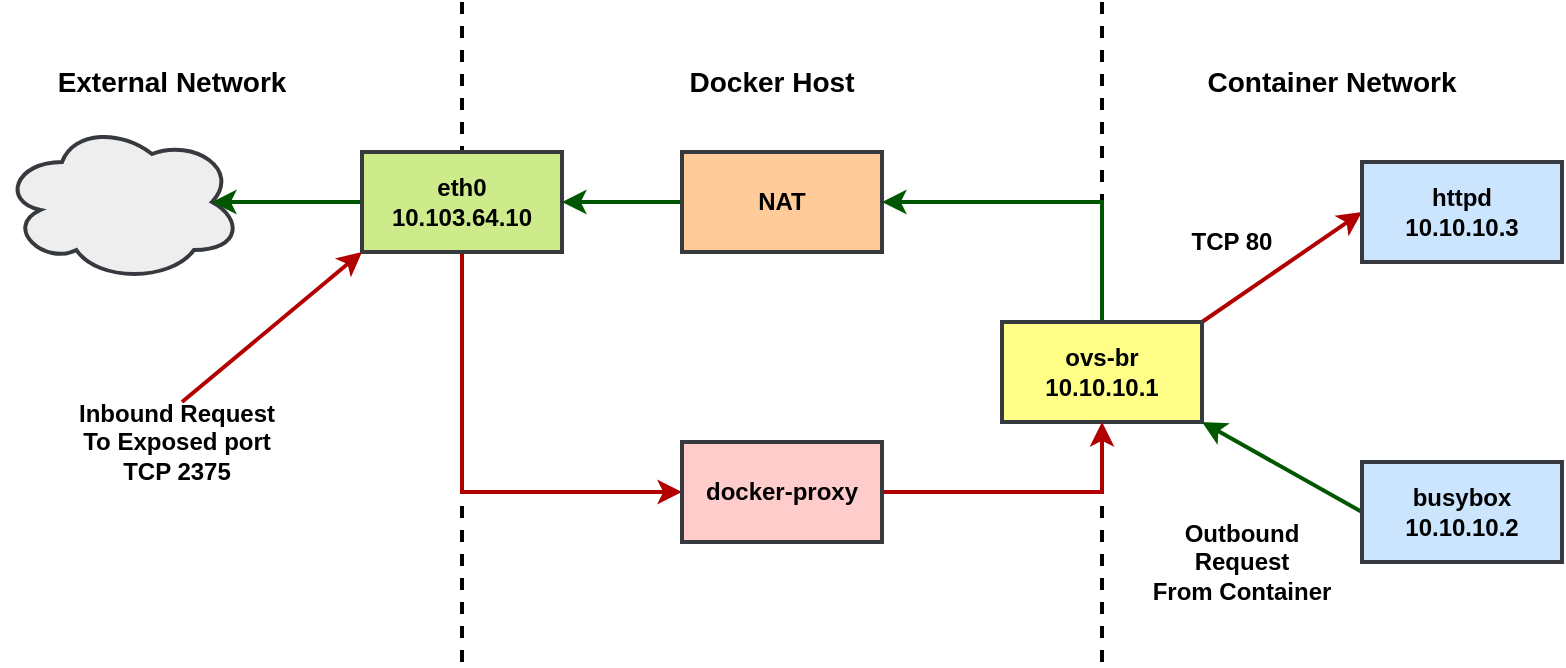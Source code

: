<mxfile version="14.9.4" type="github">
  <diagram id="WOc8-0ZmtCyFVTAdaP82" name="Page-1">
    <mxGraphModel dx="1038" dy="490" grid="1" gridSize="10" guides="1" tooltips="1" connect="1" arrows="1" fold="1" page="1" pageScale="1" pageWidth="827" pageHeight="1169" math="0" shadow="0">
      <root>
        <mxCell id="0" />
        <mxCell id="1" parent="0" />
        <mxCell id="oB6KeCiJw_ydNk8i-R4C-1" value="" style="ellipse;shape=cloud;whiteSpace=wrap;html=1;strokeWidth=2;fillColor=#eeeeee;strokeColor=#36393d;" vertex="1" parent="1">
          <mxGeometry x="10" y="70" width="120" height="80" as="geometry" />
        </mxCell>
        <mxCell id="oB6KeCiJw_ydNk8i-R4C-2" value="" style="endArrow=none;dashed=1;html=1;strokeWidth=2;" edge="1" parent="1">
          <mxGeometry width="50" height="50" relative="1" as="geometry">
            <mxPoint x="240" y="340" as="sourcePoint" />
            <mxPoint x="240" y="10" as="targetPoint" />
          </mxGeometry>
        </mxCell>
        <mxCell id="oB6KeCiJw_ydNk8i-R4C-3" style="edgeStyle=orthogonalEdgeStyle;rounded=0;orthogonalLoop=1;jettySize=auto;html=1;exitX=0;exitY=0.5;exitDx=0;exitDy=0;entryX=0.875;entryY=0.5;entryDx=0;entryDy=0;entryPerimeter=0;strokeWidth=2;fillColor=#008a00;strokeColor=#005700;" edge="1" parent="1" source="oB6KeCiJw_ydNk8i-R4C-4" target="oB6KeCiJw_ydNk8i-R4C-1">
          <mxGeometry relative="1" as="geometry" />
        </mxCell>
        <mxCell id="oB6KeCiJw_ydNk8i-R4C-19" style="edgeStyle=orthogonalEdgeStyle;rounded=0;orthogonalLoop=1;jettySize=auto;html=1;exitX=0.5;exitY=1;exitDx=0;exitDy=0;entryX=0;entryY=0.5;entryDx=0;entryDy=0;strokeWidth=2;fillColor=#e51400;strokeColor=#B20000;" edge="1" parent="1" source="oB6KeCiJw_ydNk8i-R4C-4" target="oB6KeCiJw_ydNk8i-R4C-18">
          <mxGeometry relative="1" as="geometry" />
        </mxCell>
        <mxCell id="oB6KeCiJw_ydNk8i-R4C-4" value="&lt;b&gt;eth0&lt;br&gt;10.103.64.10&lt;/b&gt;" style="rounded=0;whiteSpace=wrap;html=1;strokeWidth=2;fillColor=#cdeb8b;strokeColor=#36393d;" vertex="1" parent="1">
          <mxGeometry x="190" y="85" width="100" height="50" as="geometry" />
        </mxCell>
        <mxCell id="oB6KeCiJw_ydNk8i-R4C-5" style="edgeStyle=orthogonalEdgeStyle;rounded=0;orthogonalLoop=1;jettySize=auto;html=1;exitX=0;exitY=0.5;exitDx=0;exitDy=0;entryX=1;entryY=0.5;entryDx=0;entryDy=0;strokeWidth=2;fillColor=#008a00;strokeColor=#005700;" edge="1" parent="1" source="oB6KeCiJw_ydNk8i-R4C-6" target="oB6KeCiJw_ydNk8i-R4C-4">
          <mxGeometry relative="1" as="geometry" />
        </mxCell>
        <mxCell id="oB6KeCiJw_ydNk8i-R4C-6" value="&lt;b&gt;NAT&lt;/b&gt;" style="rounded=0;whiteSpace=wrap;html=1;strokeWidth=2;fillColor=#ffcc99;strokeColor=#36393d;" vertex="1" parent="1">
          <mxGeometry x="350" y="85" width="100" height="50" as="geometry" />
        </mxCell>
        <mxCell id="oB6KeCiJw_ydNk8i-R4C-7" value="" style="endArrow=none;dashed=1;html=1;strokeWidth=2;" edge="1" parent="1">
          <mxGeometry width="50" height="50" relative="1" as="geometry">
            <mxPoint x="560" y="340" as="sourcePoint" />
            <mxPoint x="560" y="10" as="targetPoint" />
          </mxGeometry>
        </mxCell>
        <mxCell id="oB6KeCiJw_ydNk8i-R4C-8" style="edgeStyle=orthogonalEdgeStyle;rounded=0;orthogonalLoop=1;jettySize=auto;html=1;exitX=0.5;exitY=0;exitDx=0;exitDy=0;entryX=1;entryY=0.5;entryDx=0;entryDy=0;strokeWidth=2;fillColor=#008a00;strokeColor=#005700;" edge="1" parent="1" source="oB6KeCiJw_ydNk8i-R4C-9" target="oB6KeCiJw_ydNk8i-R4C-6">
          <mxGeometry relative="1" as="geometry" />
        </mxCell>
        <mxCell id="oB6KeCiJw_ydNk8i-R4C-23" style="rounded=0;orthogonalLoop=1;jettySize=auto;html=1;exitX=1;exitY=0;exitDx=0;exitDy=0;entryX=0;entryY=0.5;entryDx=0;entryDy=0;strokeWidth=2;fillColor=#e51400;strokeColor=#B20000;" edge="1" parent="1" source="oB6KeCiJw_ydNk8i-R4C-9" target="oB6KeCiJw_ydNk8i-R4C-21">
          <mxGeometry relative="1" as="geometry" />
        </mxCell>
        <mxCell id="oB6KeCiJw_ydNk8i-R4C-9" value="&lt;b&gt;ovs-br&lt;br&gt;10.10.10.1&lt;/b&gt;" style="rounded=0;whiteSpace=wrap;html=1;strokeWidth=2;fillColor=#ffff88;strokeColor=#36393d;" vertex="1" parent="1">
          <mxGeometry x="510" y="170" width="100" height="50" as="geometry" />
        </mxCell>
        <mxCell id="oB6KeCiJw_ydNk8i-R4C-10" style="rounded=0;orthogonalLoop=1;jettySize=auto;html=1;exitX=0;exitY=0.5;exitDx=0;exitDy=0;entryX=1;entryY=1;entryDx=0;entryDy=0;strokeWidth=2;fillColor=#008a00;strokeColor=#005700;" edge="1" parent="1" source="oB6KeCiJw_ydNk8i-R4C-11" target="oB6KeCiJw_ydNk8i-R4C-9">
          <mxGeometry relative="1" as="geometry" />
        </mxCell>
        <mxCell id="oB6KeCiJw_ydNk8i-R4C-11" value="&lt;b&gt;busybox&lt;br&gt;10.10.10.2&lt;/b&gt;" style="rounded=0;whiteSpace=wrap;html=1;strokeWidth=2;fillColor=#cce5ff;strokeColor=#36393d;" vertex="1" parent="1">
          <mxGeometry x="690" y="240" width="100" height="50" as="geometry" />
        </mxCell>
        <mxCell id="oB6KeCiJw_ydNk8i-R4C-12" value="&lt;b&gt;Outbound&lt;br&gt;Request&lt;br&gt;From Container&lt;/b&gt;" style="text;html=1;strokeColor=none;fillColor=none;align=center;verticalAlign=middle;whiteSpace=wrap;rounded=0;" vertex="1" parent="1">
          <mxGeometry x="580" y="280" width="100" height="20" as="geometry" />
        </mxCell>
        <mxCell id="oB6KeCiJw_ydNk8i-R4C-13" value="&lt;b&gt;&lt;font style=&quot;font-size: 14px&quot;&gt;Docker Host&lt;/font&gt;&lt;/b&gt;" style="text;html=1;strokeColor=none;fillColor=none;align=center;verticalAlign=middle;whiteSpace=wrap;rounded=0;" vertex="1" parent="1">
          <mxGeometry x="350" y="40" width="90" height="20" as="geometry" />
        </mxCell>
        <mxCell id="oB6KeCiJw_ydNk8i-R4C-14" value="&lt;b&gt;&lt;font style=&quot;font-size: 14px&quot;&gt;Container Network&lt;/font&gt;&lt;/b&gt;" style="text;html=1;strokeColor=none;fillColor=none;align=center;verticalAlign=middle;whiteSpace=wrap;rounded=0;" vertex="1" parent="1">
          <mxGeometry x="600" y="40" width="150" height="20" as="geometry" />
        </mxCell>
        <mxCell id="oB6KeCiJw_ydNk8i-R4C-15" value="&lt;b&gt;&lt;font style=&quot;font-size: 14px&quot;&gt;External Network&lt;/font&gt;&lt;/b&gt;" style="text;html=1;strokeColor=none;fillColor=none;align=center;verticalAlign=middle;whiteSpace=wrap;rounded=0;" vertex="1" parent="1">
          <mxGeometry x="30" y="40" width="130" height="20" as="geometry" />
        </mxCell>
        <mxCell id="oB6KeCiJw_ydNk8i-R4C-17" style="rounded=0;orthogonalLoop=1;jettySize=auto;html=1;entryX=0;entryY=1;entryDx=0;entryDy=0;strokeWidth=2;fillColor=#e51400;strokeColor=#B20000;" edge="1" parent="1" target="oB6KeCiJw_ydNk8i-R4C-4">
          <mxGeometry relative="1" as="geometry">
            <mxPoint x="100" y="210" as="sourcePoint" />
          </mxGeometry>
        </mxCell>
        <mxCell id="oB6KeCiJw_ydNk8i-R4C-16" value="&lt;b&gt;Inbound Request&lt;br&gt;To Exposed port &lt;br&gt;TCP 2375&lt;/b&gt;" style="text;html=1;strokeColor=none;fillColor=none;align=center;verticalAlign=middle;whiteSpace=wrap;rounded=0;" vertex="1" parent="1">
          <mxGeometry x="30" y="220" width="135" height="20" as="geometry" />
        </mxCell>
        <mxCell id="oB6KeCiJw_ydNk8i-R4C-20" style="edgeStyle=orthogonalEdgeStyle;rounded=0;orthogonalLoop=1;jettySize=auto;html=1;exitX=1;exitY=0.5;exitDx=0;exitDy=0;entryX=0.5;entryY=1;entryDx=0;entryDy=0;strokeWidth=2;fillColor=#e51400;strokeColor=#B20000;" edge="1" parent="1" source="oB6KeCiJw_ydNk8i-R4C-18" target="oB6KeCiJw_ydNk8i-R4C-9">
          <mxGeometry relative="1" as="geometry" />
        </mxCell>
        <mxCell id="oB6KeCiJw_ydNk8i-R4C-18" value="&lt;b&gt;docker-proxy&lt;/b&gt;" style="rounded=0;whiteSpace=wrap;html=1;strokeWidth=2;fillColor=#ffcccc;strokeColor=#36393d;" vertex="1" parent="1">
          <mxGeometry x="350" y="230" width="100" height="50" as="geometry" />
        </mxCell>
        <mxCell id="oB6KeCiJw_ydNk8i-R4C-21" value="&lt;b&gt;httpd&lt;br&gt;10.10.10.3&lt;/b&gt;" style="rounded=0;whiteSpace=wrap;html=1;strokeWidth=2;fillColor=#cce5ff;strokeColor=#36393d;" vertex="1" parent="1">
          <mxGeometry x="690" y="90" width="100" height="50" as="geometry" />
        </mxCell>
        <mxCell id="oB6KeCiJw_ydNk8i-R4C-24" value="&lt;b&gt;TCP 80&lt;/b&gt;" style="text;html=1;strokeColor=none;fillColor=none;align=center;verticalAlign=middle;whiteSpace=wrap;rounded=0;" vertex="1" parent="1">
          <mxGeometry x="600" y="120" width="50" height="20" as="geometry" />
        </mxCell>
      </root>
    </mxGraphModel>
  </diagram>
</mxfile>
